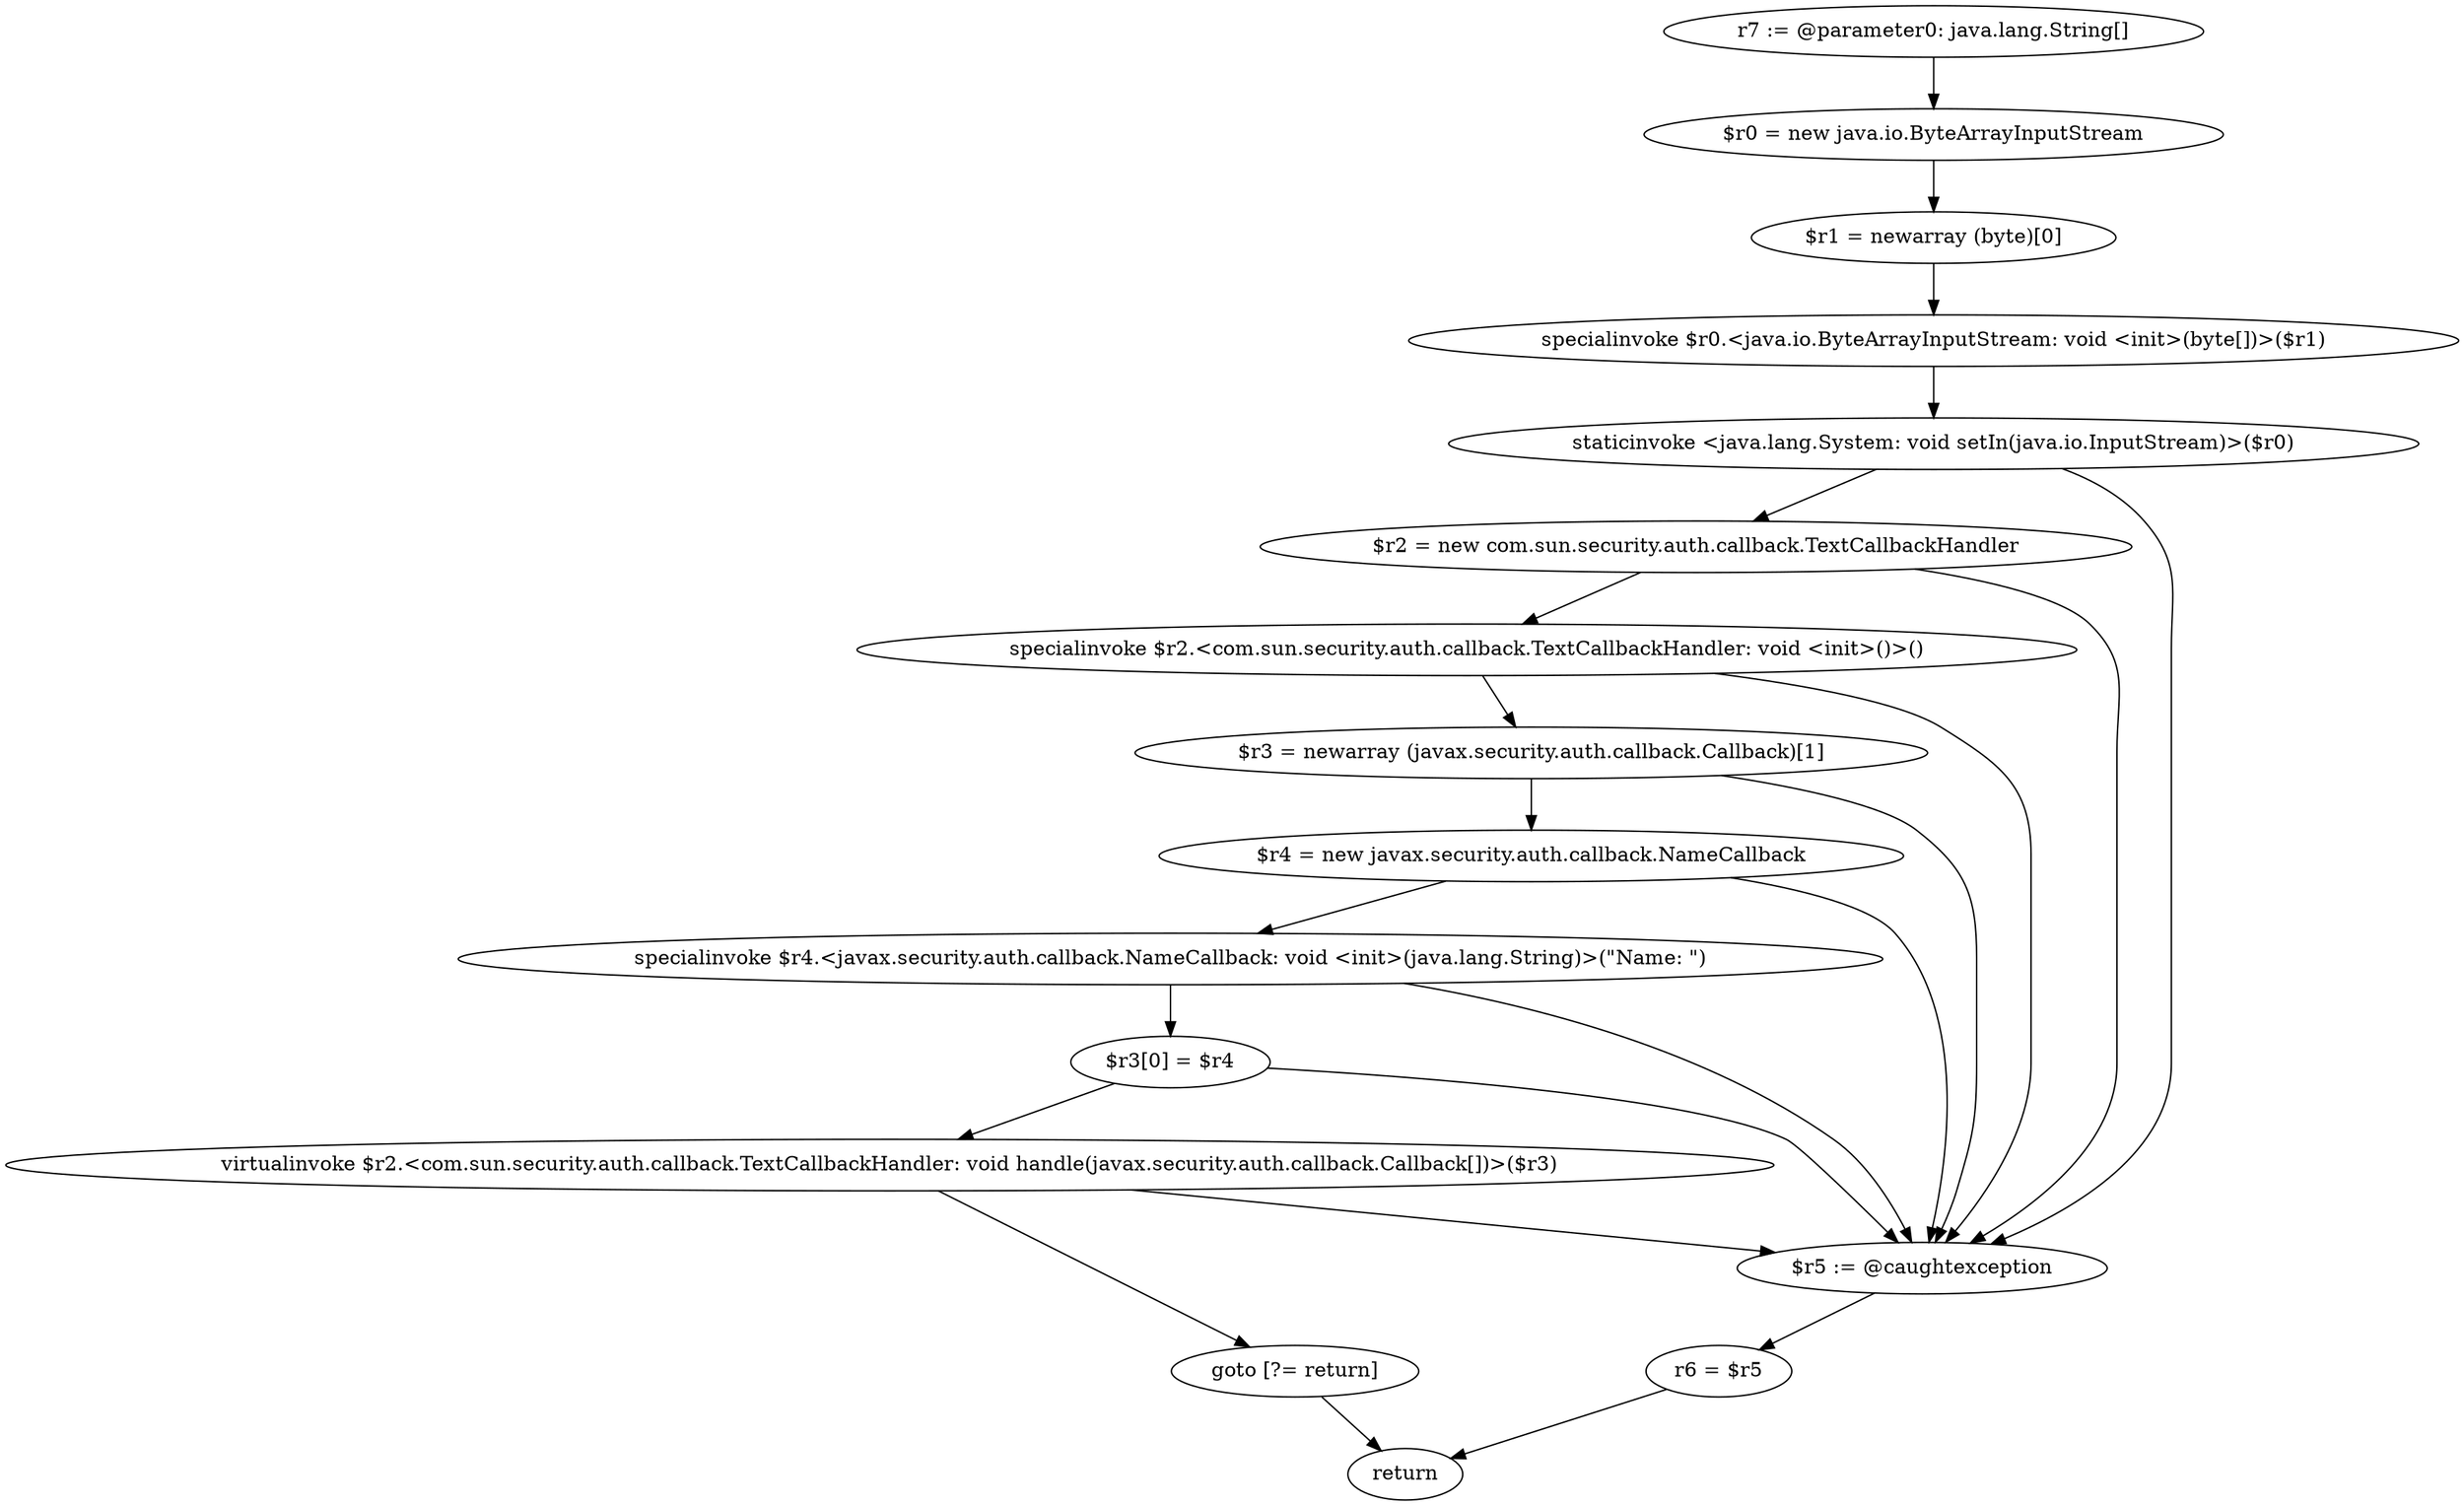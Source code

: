digraph "unitGraph" {
    "r7 := @parameter0: java.lang.String[]"
    "$r0 = new java.io.ByteArrayInputStream"
    "$r1 = newarray (byte)[0]"
    "specialinvoke $r0.<java.io.ByteArrayInputStream: void <init>(byte[])>($r1)"
    "staticinvoke <java.lang.System: void setIn(java.io.InputStream)>($r0)"
    "$r2 = new com.sun.security.auth.callback.TextCallbackHandler"
    "specialinvoke $r2.<com.sun.security.auth.callback.TextCallbackHandler: void <init>()>()"
    "$r3 = newarray (javax.security.auth.callback.Callback)[1]"
    "$r4 = new javax.security.auth.callback.NameCallback"
    "specialinvoke $r4.<javax.security.auth.callback.NameCallback: void <init>(java.lang.String)>(\"Name: \")"
    "$r3[0] = $r4"
    "virtualinvoke $r2.<com.sun.security.auth.callback.TextCallbackHandler: void handle(javax.security.auth.callback.Callback[])>($r3)"
    "goto [?= return]"
    "$r5 := @caughtexception"
    "r6 = $r5"
    "return"
    "r7 := @parameter0: java.lang.String[]"->"$r0 = new java.io.ByteArrayInputStream";
    "$r0 = new java.io.ByteArrayInputStream"->"$r1 = newarray (byte)[0]";
    "$r1 = newarray (byte)[0]"->"specialinvoke $r0.<java.io.ByteArrayInputStream: void <init>(byte[])>($r1)";
    "specialinvoke $r0.<java.io.ByteArrayInputStream: void <init>(byte[])>($r1)"->"staticinvoke <java.lang.System: void setIn(java.io.InputStream)>($r0)";
    "staticinvoke <java.lang.System: void setIn(java.io.InputStream)>($r0)"->"$r2 = new com.sun.security.auth.callback.TextCallbackHandler";
    "staticinvoke <java.lang.System: void setIn(java.io.InputStream)>($r0)"->"$r5 := @caughtexception";
    "$r2 = new com.sun.security.auth.callback.TextCallbackHandler"->"specialinvoke $r2.<com.sun.security.auth.callback.TextCallbackHandler: void <init>()>()";
    "$r2 = new com.sun.security.auth.callback.TextCallbackHandler"->"$r5 := @caughtexception";
    "specialinvoke $r2.<com.sun.security.auth.callback.TextCallbackHandler: void <init>()>()"->"$r3 = newarray (javax.security.auth.callback.Callback)[1]";
    "specialinvoke $r2.<com.sun.security.auth.callback.TextCallbackHandler: void <init>()>()"->"$r5 := @caughtexception";
    "$r3 = newarray (javax.security.auth.callback.Callback)[1]"->"$r4 = new javax.security.auth.callback.NameCallback";
    "$r3 = newarray (javax.security.auth.callback.Callback)[1]"->"$r5 := @caughtexception";
    "$r4 = new javax.security.auth.callback.NameCallback"->"specialinvoke $r4.<javax.security.auth.callback.NameCallback: void <init>(java.lang.String)>(\"Name: \")";
    "$r4 = new javax.security.auth.callback.NameCallback"->"$r5 := @caughtexception";
    "specialinvoke $r4.<javax.security.auth.callback.NameCallback: void <init>(java.lang.String)>(\"Name: \")"->"$r3[0] = $r4";
    "specialinvoke $r4.<javax.security.auth.callback.NameCallback: void <init>(java.lang.String)>(\"Name: \")"->"$r5 := @caughtexception";
    "$r3[0] = $r4"->"virtualinvoke $r2.<com.sun.security.auth.callback.TextCallbackHandler: void handle(javax.security.auth.callback.Callback[])>($r3)";
    "$r3[0] = $r4"->"$r5 := @caughtexception";
    "virtualinvoke $r2.<com.sun.security.auth.callback.TextCallbackHandler: void handle(javax.security.auth.callback.Callback[])>($r3)"->"goto [?= return]";
    "virtualinvoke $r2.<com.sun.security.auth.callback.TextCallbackHandler: void handle(javax.security.auth.callback.Callback[])>($r3)"->"$r5 := @caughtexception";
    "goto [?= return]"->"return";
    "$r5 := @caughtexception"->"r6 = $r5";
    "r6 = $r5"->"return";
}
